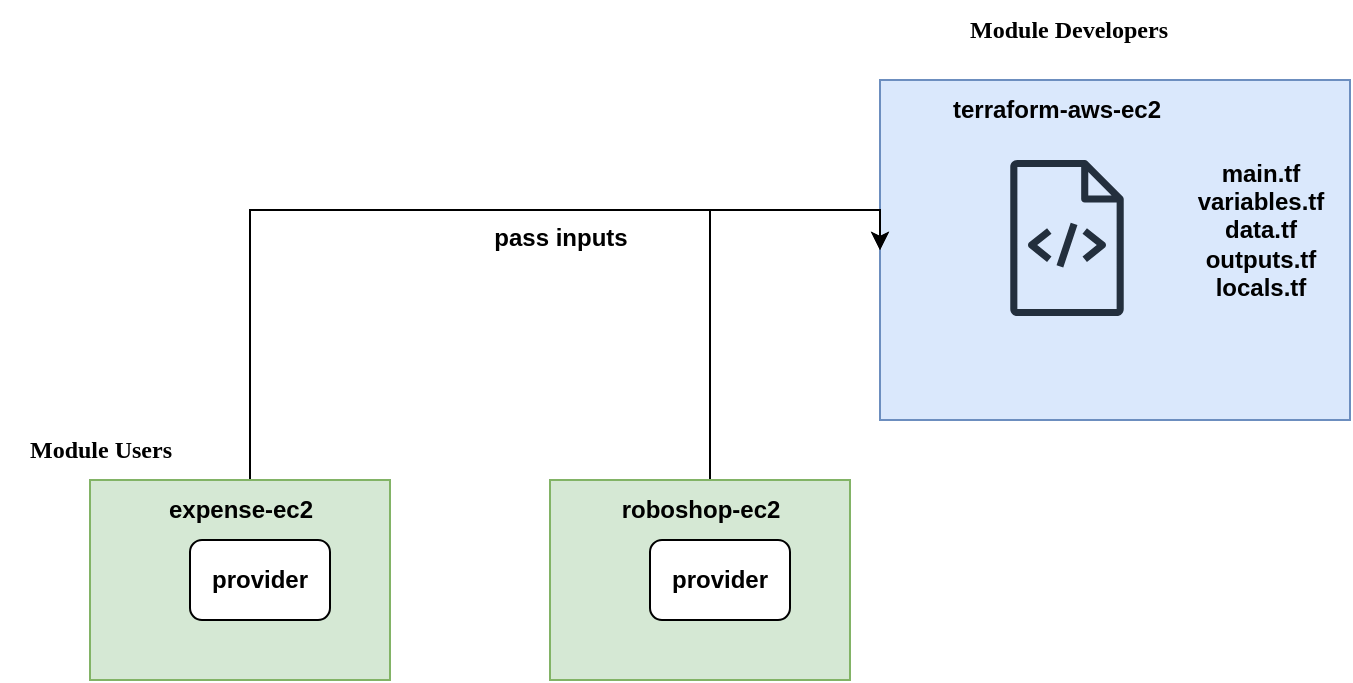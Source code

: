 <mxfile version="26.0.10">
  <diagram name="Page-1" id="BaQjrHGnhyHOvxtJc_cx">
    <mxGraphModel dx="2109" dy="655" grid="1" gridSize="10" guides="1" tooltips="1" connect="1" arrows="1" fold="1" page="1" pageScale="1" pageWidth="850" pageHeight="1100" math="0" shadow="0">
      <root>
        <mxCell id="0" />
        <mxCell id="1" parent="0" />
        <mxCell id="wULy-7REionq49kMm_7C-1" value="" style="rounded=0;whiteSpace=wrap;html=1;fillColor=#dae8fc;strokeColor=#6c8ebf;" parent="1" vertex="1">
          <mxGeometry x="425" y="80" width="235" height="170" as="geometry" />
        </mxCell>
        <mxCell id="wULy-7REionq49kMm_7C-2" value="&lt;b&gt;terraform-aws-ec2&lt;/b&gt;" style="text;html=1;align=center;verticalAlign=middle;resizable=0;points=[];autosize=1;strokeColor=none;fillColor=none;" parent="1" vertex="1">
          <mxGeometry x="447.5" y="80" width="130" height="30" as="geometry" />
        </mxCell>
        <mxCell id="wULy-7REionq49kMm_7C-3" value="" style="sketch=0;outlineConnect=0;fontColor=#232F3E;gradientColor=none;fillColor=#232F3D;strokeColor=none;dashed=0;verticalLabelPosition=bottom;verticalAlign=top;align=center;html=1;fontSize=12;fontStyle=0;aspect=fixed;pointerEvents=1;shape=mxgraph.aws4.source_code;" parent="1" vertex="1">
          <mxGeometry x="490" y="120" width="57" height="78" as="geometry" />
        </mxCell>
        <mxCell id="wULy-7REionq49kMm_7C-6" style="edgeStyle=orthogonalEdgeStyle;rounded=0;orthogonalLoop=1;jettySize=auto;html=1;entryX=0;entryY=0.5;entryDx=0;entryDy=0;" parent="1" source="wULy-7REionq49kMm_7C-4" target="wULy-7REionq49kMm_7C-1" edge="1">
          <mxGeometry relative="1" as="geometry">
            <Array as="points">
              <mxPoint x="110" y="145" />
            </Array>
          </mxGeometry>
        </mxCell>
        <mxCell id="wULy-7REionq49kMm_7C-4" value="" style="rounded=0;whiteSpace=wrap;html=1;fillColor=#d5e8d4;strokeColor=#82b366;" parent="1" vertex="1">
          <mxGeometry x="30" y="280" width="150" height="100" as="geometry" />
        </mxCell>
        <mxCell id="wULy-7REionq49kMm_7C-5" value="&lt;b&gt;expense-ec2&lt;/b&gt;" style="text;html=1;align=center;verticalAlign=middle;resizable=0;points=[];autosize=1;strokeColor=none;fillColor=none;" parent="1" vertex="1">
          <mxGeometry x="55" y="280" width="100" height="30" as="geometry" />
        </mxCell>
        <mxCell id="wULy-7REionq49kMm_7C-7" value="&lt;b&gt;pass inputs&lt;/b&gt;" style="text;html=1;align=center;verticalAlign=middle;resizable=0;points=[];autosize=1;strokeColor=none;fillColor=none;" parent="1" vertex="1">
          <mxGeometry x="220" y="144" width="90" height="30" as="geometry" />
        </mxCell>
        <mxCell id="wULy-7REionq49kMm_7C-10" style="edgeStyle=orthogonalEdgeStyle;rounded=0;orthogonalLoop=1;jettySize=auto;html=1;entryX=0;entryY=0.5;entryDx=0;entryDy=0;" parent="1" source="wULy-7REionq49kMm_7C-8" target="wULy-7REionq49kMm_7C-1" edge="1">
          <mxGeometry relative="1" as="geometry">
            <Array as="points">
              <mxPoint x="340" y="145" />
            </Array>
          </mxGeometry>
        </mxCell>
        <mxCell id="wULy-7REionq49kMm_7C-8" value="" style="rounded=0;whiteSpace=wrap;html=1;fillColor=#d5e8d4;strokeColor=#82b366;" parent="1" vertex="1">
          <mxGeometry x="260" y="280" width="150" height="100" as="geometry" />
        </mxCell>
        <mxCell id="wULy-7REionq49kMm_7C-9" value="&lt;b&gt;roboshop-ec2&lt;/b&gt;" style="text;html=1;align=center;verticalAlign=middle;resizable=0;points=[];autosize=1;strokeColor=none;fillColor=none;" parent="1" vertex="1">
          <mxGeometry x="285" y="280" width="100" height="30" as="geometry" />
        </mxCell>
        <mxCell id="wULy-7REionq49kMm_7C-11" value="&lt;b&gt;provider&lt;/b&gt;" style="rounded=1;whiteSpace=wrap;html=1;" parent="1" vertex="1">
          <mxGeometry x="80" y="310" width="70" height="40" as="geometry" />
        </mxCell>
        <mxCell id="wULy-7REionq49kMm_7C-12" value="&lt;b&gt;provider&lt;/b&gt;" style="rounded=1;whiteSpace=wrap;html=1;" parent="1" vertex="1">
          <mxGeometry x="310" y="310" width="70" height="40" as="geometry" />
        </mxCell>
        <mxCell id="wULy-7REionq49kMm_7C-13" value="&lt;b&gt;&lt;font face=&quot;Comic Sans MS&quot;&gt;Module Developers&lt;/font&gt;&lt;/b&gt;" style="text;html=1;align=center;verticalAlign=middle;resizable=0;points=[];autosize=1;strokeColor=none;fillColor=none;" parent="1" vertex="1">
          <mxGeometry x="453.5" y="40" width="130" height="30" as="geometry" />
        </mxCell>
        <mxCell id="wULy-7REionq49kMm_7C-14" value="&lt;b&gt;&lt;font face=&quot;Comic Sans MS&quot;&gt;Module Users&lt;/font&gt;&lt;/b&gt;" style="text;html=1;align=center;verticalAlign=middle;resizable=0;points=[];autosize=1;strokeColor=none;fillColor=none;" parent="1" vertex="1">
          <mxGeometry x="-15" y="250" width="100" height="30" as="geometry" />
        </mxCell>
        <mxCell id="xsGygoBl8zZsQBZVawx7-1" value="&lt;b&gt;main.tf&lt;/b&gt;&lt;div&gt;&lt;b&gt;variables.tf&lt;/b&gt;&lt;/div&gt;&lt;div&gt;&lt;b&gt;data.tf&lt;/b&gt;&lt;/div&gt;&lt;div&gt;&lt;b&gt;outputs.tf&lt;/b&gt;&lt;/div&gt;&lt;div&gt;&lt;b&gt;locals.tf&lt;/b&gt;&lt;/div&gt;" style="text;html=1;align=center;verticalAlign=middle;resizable=0;points=[];autosize=1;strokeColor=none;fillColor=none;" vertex="1" parent="1">
          <mxGeometry x="570" y="110" width="90" height="90" as="geometry" />
        </mxCell>
      </root>
    </mxGraphModel>
  </diagram>
</mxfile>

